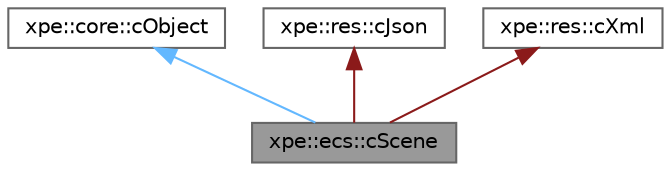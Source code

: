 digraph "xpe::ecs::cScene"
{
 // LATEX_PDF_SIZE
  bgcolor="transparent";
  edge [fontname=Helvetica,fontsize=10,labelfontname=Helvetica,labelfontsize=10];
  node [fontname=Helvetica,fontsize=10,shape=box,height=0.2,width=0.4];
  Node1 [id="Node000001",label="xpe::ecs::cScene",height=0.2,width=0.4,color="gray40", fillcolor="grey60", style="filled", fontcolor="black",tooltip=" "];
  Node2 -> Node1 [id="edge4_Node000001_Node000002",dir="back",color="steelblue1",style="solid",tooltip=" "];
  Node2 [id="Node000002",label="xpe::core::cObject",height=0.2,width=0.4,color="gray40", fillcolor="white", style="filled",URL="$classxpe_1_1core_1_1c_object.html",tooltip=" "];
  Node3 -> Node1 [id="edge5_Node000001_Node000003",dir="back",color="firebrick4",style="solid",tooltip=" "];
  Node3 [id="Node000003",label="xpe::res::cJson",height=0.2,width=0.4,color="gray40", fillcolor="white", style="filled",URL="$classxpe_1_1res_1_1c_json.html",tooltip=" "];
  Node4 -> Node1 [id="edge6_Node000001_Node000004",dir="back",color="firebrick4",style="solid",tooltip=" "];
  Node4 [id="Node000004",label="xpe::res::cXml",height=0.2,width=0.4,color="gray40", fillcolor="white", style="filled",URL="$classxpe_1_1res_1_1c_xml.html",tooltip=" "];
}
